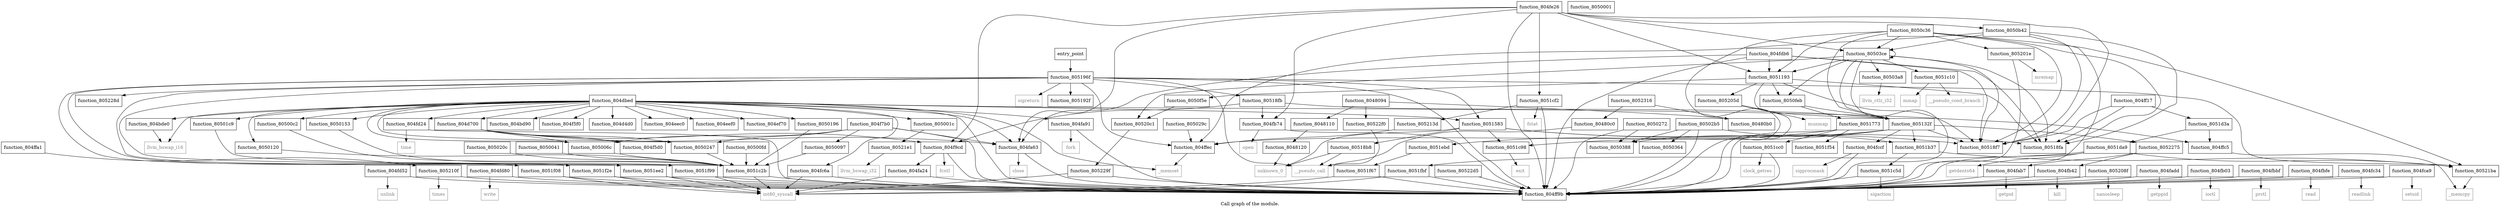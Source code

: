 digraph "Call graph of the module." {
  label="Call graph of the module.";
  node [shape=record];

  Node_function_804fd24 [label="{function_804fd24}"];
  Node_function_804fccf [label="{function_804fccf}"];
  Node_function_8050120 [label="{function_8050120}"];
  Node_function_8051193 [label="{function_8051193}"];
  Node_function_8050153 [label="{function_8050153}"];
  Node_function_804fd52 [label="{function_804fd52}"];
  Node_function_8051b37 [label="{function_8051b37}"];
  Node_function_804fd80 [label="{function_804fd80}"];
  Node_function_804fdb6 [label="{function_804fdb6}"];
  Node_function_804fe26 [label="{function_804fe26}"];
  Node_function_804ff17 [label="{function_804ff17}"];
  Node_function_804ff9b [label="{function_804ff9b}"];
  Node_function_8050364 [label="{function_8050364}"];
  Node_function_804ffa1 [label="{function_804ffa1}"];
  Node_function_805192f [label="{function_805192f}"];
  Node_function_804ffc5 [label="{function_804ffc5}"];
  Node_function_805132f [label="{function_805132f}"];
  Node_function_8050196 [label="{function_8050196}"];
  Node_function_80501c9 [label="{function_80501c9}"];
  Node_function_8050388 [label="{function_8050388}"];
  Node_function_804ffec [label="{function_804ffec}"];
  Node_function_8050001 [label="{function_8050001}"];
  Node_function_805001c [label="{function_805001c}"];
  Node_function_80503a8 [label="{function_80503a8}"];
  Node_function_8051583 [label="{function_8051583}"];
  Node_function_805020c [label="{function_805020c}"];
  Node_function_8051773 [label="{function_8051773}"];
  Node_function_80518b8 [label="{function_80518b8}"];
  Node_function_8050247 [label="{function_8050247}"];
  Node_function_80518f7 [label="{function_80518f7}"];
  Node_function_80503ce [label="{function_80503ce}"];
  Node_function_8050041 [label="{function_8050041}"];
  Node_function_8050097 [label="{function_8050097}"];
  Node_function_8051c10 [label="{function_8051c10}"];
  Node_function_8050272 [label="{function_8050272}"];
  Node_function_8051c2b [label="{function_8051c2b}"];
  Node_function_80518fa [label="{function_80518fa}"];
  Node_function_805029c [label="{function_805029c}"];
  Node_function_805006c [label="{function_805006c}"];
  Node_function_805196f [label="{function_805196f}"];
  Node_function_80500c2 [label="{function_80500c2}"];
  Node_function_8050b42 [label="{function_8050b42}"];
  Node_function_80502b5 [label="{function_80502b5}"];
  Node_function_80518fb [label="{function_80518fb}"];
  Node_function_8050c36 [label="{function_8050c36}"];
  Node_function_8050f5e [label="{function_8050f5e}"];
  Node_function_80500fd [label="{function_80500fd}"];
  Node_time [color="gray50", fontcolor="gray50", label="{time}"];
  Node_function_8051c5d [label="{function_8051c5d}"];
  Node_function_8051c98 [label="{function_8051c98}"];
  Node_function_8051cc0 [label="{function_8051cc0}"];
  Node_function_8051cf2 [label="{function_8051cf2}"];
  Node_function_8051d3a [label="{function_8051d3a}"];
  Node_function_8051da9 [label="{function_8051da9}"];
  Node_function_8051ebd [label="{function_8051ebd}"];
  Node_function_8051ee2 [label="{function_8051ee2}"];
  Node_function_8051f08 [label="{function_8051f08}"];
  Node_function_8051f2e [label="{function_8051f2e}"];
  Node_function_8051f54 [label="{function_8051f54}"];
  Node_function_8051f67 [label="{function_8051f67}"];
  Node_function_8051f99 [label="{function_8051f99}"];
  Node_function_8051fbf [label="{function_8051fbf}"];
  Node_function_805201e [label="{function_805201e}"];
  Node_function_805205d [label="{function_805205d}"];
  Node_function_805208f [label="{function_805208f}"];
  Node_function_80520c1 [label="{function_80520c1}"];
  Node_function_805210f [label="{function_805210f}"];
  Node_function_805213d [label="{function_805213d}"];
  Node_function_80521ba [label="{function_80521ba}"];
  Node_function_80521e1 [label="{function_80521e1}"];
  Node_function_8052275 [label="{function_8052275}"];
  Node_function_805228d [label="{function_805228d}"];
  Node_function_805229f [label="{function_805229f}"];
  Node_function_80522d5 [label="{function_80522d5}"];
  Node_function_80522f0 [label="{function_80522f0}"];
  Node_function_8052316 [label="{function_8052316}"];
  Node_llvm_bswap_i32 [color="gray50", fontcolor="gray50", label="{llvm_bswap_i32}"];
  Node_llvm_ctlz_i32 [color="gray50", fontcolor="gray50", label="{llvm_ctlz_i32}"];
  Node__memset [color="gray50", fontcolor="gray50", label="{_memset}"];
  Node__memcpy [color="gray50", fontcolor="gray50", label="{_memcpy}"];
  Node_llvm_bswap_i16 [color="gray50", fontcolor="gray50", label="{llvm_bswap_i16}"];
  Node_unknown_0 [color="gray50", fontcolor="gray50", label="{unknown_0}"];
  Node_fcntl [color="gray50", fontcolor="gray50", label="{fcntl}"];
  Node_int80_syscall [color="gray50", fontcolor="gray50", label="{int80_syscall}"];
  Node_close [color="gray50", fontcolor="gray50", label="{close}"];
  Node_fork [color="gray50", fontcolor="gray50", label="{fork}"];
  Node_getpid [color="gray50", fontcolor="gray50", label="{getpid}"];
  Node_getppid [color="gray50", fontcolor="gray50", label="{getppid}"];
  Node_ioctl [color="gray50", fontcolor="gray50", label="{ioctl}"];
  Node_kill [color="gray50", fontcolor="gray50", label="{kill}"];
  Node_open [color="gray50", fontcolor="gray50", label="{open}"];
  Node_prctl [color="gray50", fontcolor="gray50", label="{prctl}"];
  Node_read [color="gray50", fontcolor="gray50", label="{read}"];
  Node_readlink [color="gray50", fontcolor="gray50", label="{readlink}"];
  Node_setsid [color="gray50", fontcolor="gray50", label="{setsid}"];
  Node_sigprocmask [color="gray50", fontcolor="gray50", label="{sigprocmask}"];
  Node_unlink [color="gray50", fontcolor="gray50", label="{unlink}"];
  Node_write [color="gray50", fontcolor="gray50", label="{write}"];
  Node_sigreturn [color="gray50", fontcolor="gray50", label="{sigreturn}"];
  Node_mmap [color="gray50", fontcolor="gray50", label="{mmap}"];
  Node_sigaction [color="gray50", fontcolor="gray50", label="{sigaction}"];
  Node_exit [color="gray50", fontcolor="gray50", label="{exit}"];
  Node_clock_getres [color="gray50", fontcolor="gray50", label="{clock_getres}"];
  Node_fstat [color="gray50", fontcolor="gray50", label="{fstat}"];
  Node_getdents64 [color="gray50", fontcolor="gray50", label="{getdents64}"];
  Node_mremap [color="gray50", fontcolor="gray50", label="{mremap}"];
  Node_munmap [color="gray50", fontcolor="gray50", label="{munmap}"];
  Node_nanosleep [color="gray50", fontcolor="gray50", label="{nanosleep}"];
  Node_times [color="gray50", fontcolor="gray50", label="{times}"];
  Node_function_8050feb [label="{function_8050feb}"];
  Node___pseudo_call [color="gray50", fontcolor="gray50", label="{__pseudo_call}"];
  Node___pseudo_cond_branch [color="gray50", fontcolor="gray50", label="{__pseudo_cond_branch}"];
  Node_function_8048094 [label="{function_8048094}"];
  Node_function_80480b0 [label="{function_80480b0}"];
  Node_function_80480c0 [label="{function_80480c0}"];
  Node_function_8048110 [label="{function_8048110}"];
  Node_function_8048120 [label="{function_8048120}"];
  Node_entry_point [label="{entry_point}"];
  Node_function_804bd90 [label="{function_804bd90}"];
  Node_function_804f5f0 [label="{function_804f5f0}"];
  Node_function_804bde0 [label="{function_804bde0}"];
  Node_function_804d4d0 [label="{function_804d4d0}"];
  Node_function_804d700 [label="{function_804d700}"];
  Node_function_804dbed [label="{function_804dbed}"];
  Node_function_804eec0 [label="{function_804eec0}"];
  Node_function_804eef0 [label="{function_804eef0}"];
  Node_function_804ef70 [label="{function_804ef70}"];
  Node_function_804f5d0 [label="{function_804f5d0}"];
  Node_function_804f7b0 [label="{function_804f7b0}"];
  Node_function_804f9cd [label="{function_804f9cd}"];
  Node_function_804fa24 [label="{function_804fa24}"];
  Node_function_804fa63 [label="{function_804fa63}"];
  Node_function_804fa91 [label="{function_804fa91}"];
  Node_function_804fab7 [label="{function_804fab7}"];
  Node_function_804fadd [label="{function_804fadd}"];
  Node_function_804fb03 [label="{function_804fb03}"];
  Node_function_804fb42 [label="{function_804fb42}"];
  Node_function_804fb74 [label="{function_804fb74}"];
  Node_function_804fbbf [label="{function_804fbbf}"];
  Node_function_804fbfe [label="{function_804fbfe}"];
  Node_function_804fc34 [label="{function_804fc34}"];
  Node_function_804fc6a [label="{function_804fc6a}"];
  Node_function_804fca9 [label="{function_804fca9}"];
  Node_function_804fd24 -> Node_function_804ff9b;
  Node_function_804fd24 -> Node_time;
  Node_function_804fccf -> Node_function_804ff9b;
  Node_function_804fccf -> Node_sigprocmask;
  Node_function_8050120 -> Node_function_8051c2b;
  Node_function_8051193 -> Node_function_805132f;
  Node_function_8051193 -> Node_function_80518f7;
  Node_function_8051193 -> Node_function_80518fa;
  Node_function_8051193 -> Node_function_8050f5e;
  Node_function_8051193 -> Node_function_805205d;
  Node_function_8051193 -> Node_function_8050feb;
  Node_function_8050153 -> Node_function_8051c2b;
  Node_function_804fd52 -> Node_function_804ff9b;
  Node_function_804fd52 -> Node_unlink;
  Node_function_8051b37 -> Node_function_8051c5d;
  Node_function_8051b37 -> Node_function_80521ba;
  Node_function_804fd80 -> Node_function_804ff9b;
  Node_function_804fd80 -> Node_write;
  Node_function_804fdb6 -> Node_function_8051193;
  Node_function_804fdb6 -> Node_function_804ff9b;
  Node_function_804fdb6 -> Node_function_80518f7;
  Node_function_804fdb6 -> Node_function_80518fa;
  Node_function_804fdb6 -> Node_function_804fa63;
  Node_function_804fe26 -> Node_function_8051193;
  Node_function_804fe26 -> Node_function_804ff9b;
  Node_function_804fe26 -> Node_function_80518f7;
  Node_function_804fe26 -> Node_function_80503ce;
  Node_function_804fe26 -> Node_function_8050b42;
  Node_function_804fe26 -> Node_function_8051cf2;
  Node_function_804fe26 -> Node_function_804f9cd;
  Node_function_804fe26 -> Node_function_804fa63;
  Node_function_804fe26 -> Node_function_804fb74;
  Node_function_804ff17 -> Node_function_80518f7;
  Node_function_804ff17 -> Node_function_80518fa;
  Node_function_804ff17 -> Node_function_8051d3a;
  Node_function_804ffa1 -> Node_function_805210f;
  Node_function_804ffc5 -> Node__memcpy;
  Node_function_805132f -> Node_function_804fccf;
  Node_function_805132f -> Node_function_8051b37;
  Node_function_805132f -> Node_function_8050388;
  Node_function_805132f -> Node_function_804ffec;
  Node_function_805132f -> Node_function_80518f7;
  Node_function_805132f -> Node_function_8051c98;
  Node_function_805132f -> Node_function_8052275;
  Node_function_8050196 -> Node_function_8051c2b;
  Node_function_80501c9 -> Node_function_8051c2b;
  Node_function_804ffec -> Node__memset;
  Node_function_805001c -> Node_function_80521e1;
  Node_function_80503a8 -> Node_llvm_ctlz_i32;
  Node_function_8051583 -> Node_function_80518b8;
  Node_function_8051583 -> Node_function_80518f7;
  Node_function_8051583 -> Node_function_80518fa;
  Node_function_8051583 -> Node_function_8051c98;
  Node_function_8051583 -> Node_unknown_0;
  Node_function_805020c -> Node_function_8051c2b;
  Node_function_8051773 -> Node_function_804ff9b;
  Node_function_8051773 -> Node_function_8051cc0;
  Node_function_8051773 -> Node_function_8051ebd;
  Node_function_8051773 -> Node_function_8051f54;
  Node_function_80518b8 -> Node_unknown_0;
  Node_function_80518b8 -> Node___pseudo_call;
  Node_function_8050247 -> Node_function_8051c2b;
  Node_function_80503ce -> Node_function_8051193;
  Node_function_80503ce -> Node_function_804ff9b;
  Node_function_80503ce -> Node_function_805132f;
  Node_function_80503ce -> Node_function_80503a8;
  Node_function_80503ce -> Node_function_80518f7;
  Node_function_80503ce -> Node_function_80503ce;
  Node_function_80503ce -> Node_function_8051c10;
  Node_function_80503ce -> Node_function_80518fa;
  Node_function_80503ce -> Node_function_80520c1;
  Node_function_80503ce -> Node_function_8050feb;
  Node_function_8050041 -> Node_function_8051c2b;
  Node_function_8050097 -> Node_function_8051c2b;
  Node_function_8051c10 -> Node_mmap;
  Node_function_8051c10 -> Node___pseudo_cond_branch;
  Node_function_8050272 -> Node_function_804ff9b;
  Node_function_8050272 -> Node_function_8050388;
  Node_function_8051c2b -> Node_function_804ff9b;
  Node_function_8051c2b -> Node_int80_syscall;
  Node_function_805029c -> Node_function_804ffec;
  Node_function_805006c -> Node_function_8051c2b;
  Node_function_805196f -> Node_function_804ff9b;
  Node_function_805196f -> Node_function_805192f;
  Node_function_805196f -> Node_function_804ffec;
  Node_function_805196f -> Node_function_8051583;
  Node_function_805196f -> Node_function_80518fb;
  Node_function_805196f -> Node_function_8051ee2;
  Node_function_805196f -> Node_function_8051f08;
  Node_function_805196f -> Node_function_8051f2e;
  Node_function_805196f -> Node_function_8051f99;
  Node_function_805196f -> Node_function_80521ba;
  Node_function_805196f -> Node_function_805228d;
  Node_function_805196f -> Node_sigreturn;
  Node_function_805196f -> Node___pseudo_call;
  Node_function_80500c2 -> Node_function_8051c2b;
  Node_function_8050b42 -> Node_function_804ff9b;
  Node_function_8050b42 -> Node_function_804ffec;
  Node_function_8050b42 -> Node_function_80518f7;
  Node_function_8050b42 -> Node_function_80503ce;
  Node_function_8050b42 -> Node_function_80518fa;
  Node_function_80502b5 -> Node_function_8051b37;
  Node_function_80502b5 -> Node_function_804ff9b;
  Node_function_80502b5 -> Node_function_8050364;
  Node_function_80502b5 -> Node_function_8050388;
  Node_function_80518fb -> Node_function_805132f;
  Node_function_80518fb -> Node_function_804f9cd;
  Node_function_80518fb -> Node_function_804fb74;
  Node_function_8050c36 -> Node_function_8051193;
  Node_function_8050c36 -> Node_function_804ff9b;
  Node_function_8050c36 -> Node_function_805132f;
  Node_function_8050c36 -> Node_function_80518f7;
  Node_function_8050c36 -> Node_function_80503ce;
  Node_function_8050c36 -> Node_function_80518fa;
  Node_function_8050c36 -> Node_function_805201e;
  Node_function_8050c36 -> Node_function_80521ba;
  Node_function_8050f5e -> Node_function_80520c1;
  Node_function_80500fd -> Node_function_8051c2b;
  Node_function_8051c5d -> Node_function_804ff9b;
  Node_function_8051c5d -> Node_sigaction;
  Node_function_8051c98 -> Node_exit;
  Node_function_8051cc0 -> Node_function_804ff9b;
  Node_function_8051cc0 -> Node_clock_getres;
  Node_function_8051cf2 -> Node_function_804ff9b;
  Node_function_8051cf2 -> Node_function_805213d;
  Node_function_8051cf2 -> Node_fstat;
  Node_function_8051d3a -> Node_function_804ffc5;
  Node_function_8051d3a -> Node_function_8051da9;
  Node_function_8051da9 -> Node_function_804ff9b;
  Node_function_8051da9 -> Node_function_8051fbf;
  Node_function_8051da9 -> Node_function_80521ba;
  Node_function_8051da9 -> Node_getdents64;
  Node_function_8051ebd -> Node_function_8051f67;
  Node_function_8051ee2 -> Node_function_804ff9b;
  Node_function_8051ee2 -> Node_int80_syscall;
  Node_function_8051f08 -> Node_function_804ff9b;
  Node_function_8051f08 -> Node_int80_syscall;
  Node_function_8051f2e -> Node_function_804ff9b;
  Node_function_8051f2e -> Node_int80_syscall;
  Node_function_8051f67 -> Node_function_804ff9b;
  Node_function_8051f67 -> Node_int80_syscall;
  Node_function_8051f99 -> Node_function_804ff9b;
  Node_function_8051f99 -> Node_int80_syscall;
  Node_function_8051fbf -> Node_function_804ff9b;
  Node_function_8051fbf -> Node_int80_syscall;
  Node_function_805201e -> Node_function_804ff9b;
  Node_function_805201e -> Node_mremap;
  Node_function_805205d -> Node_function_804ff9b;
  Node_function_805205d -> Node_munmap;
  Node_function_805208f -> Node_function_804ff9b;
  Node_function_805208f -> Node_nanosleep;
  Node_function_80520c1 -> Node_function_805229f;
  Node_function_805210f -> Node_function_804ff9b;
  Node_function_805210f -> Node_times;
  Node_function_805213d -> Node_function_804ffec;
  Node_function_80521ba -> Node__memcpy;
  Node_function_80521e1 -> Node_llvm_bswap_i32;
  Node_function_8052275 -> Node_function_804fab7;
  Node_function_8052275 -> Node_function_804fb42;
  Node_function_805229f -> Node_function_804ff9b;
  Node_function_805229f -> Node_int80_syscall;
  Node_function_80522d5 -> Node_function_804ff9b;
  Node_function_80522f0 -> Node___pseudo_call;
  Node_function_8052316 -> Node_function_80480b0;
  Node_function_8052316 -> Node_function_80480c0;
  Node_function_8050feb -> Node_function_805132f;
  Node_function_8050feb -> Node_function_8051773;
  Node_function_8048094 -> Node_function_80522f0;
  Node_function_8048094 -> Node_function_80480b0;
  Node_function_8048094 -> Node_function_8048110;
  Node_function_80480c0 -> Node___pseudo_call;
  Node_function_8048110 -> Node_function_8048120;
  Node_function_8048120 -> Node_unknown_0;
  Node_entry_point -> Node_function_805196f;
  Node_function_804bde0 -> Node_llvm_bswap_i16;
  Node_function_804d700 -> Node_function_8050247;
  Node_function_804d700 -> Node_function_805006c;
  Node_function_804d700 -> Node_function_804f5d0;
  Node_function_804d700 -> Node_function_804f9cd;
  Node_function_804d700 -> Node_function_804fa63;
  Node_function_804dbed -> Node_function_804fd24;
  Node_function_804dbed -> Node_function_8050120;
  Node_function_804dbed -> Node_function_8050153;
  Node_function_804dbed -> Node_function_804ff9b;
  Node_function_804dbed -> Node_function_804ffc5;
  Node_function_804dbed -> Node_function_8050196;
  Node_function_804dbed -> Node_function_80501c9;
  Node_function_804dbed -> Node_function_805001c;
  Node_function_804dbed -> Node_function_8051583;
  Node_function_804dbed -> Node_function_8050247;
  Node_function_804dbed -> Node_function_805006c;
  Node_function_804dbed -> Node_function_80500c2;
  Node_function_804dbed -> Node__memset;
  Node_function_804dbed -> Node_llvm_bswap_i16;
  Node_function_804dbed -> Node_function_804bd90;
  Node_function_804dbed -> Node_function_804f5f0;
  Node_function_804dbed -> Node_function_804bde0;
  Node_function_804dbed -> Node_function_804d4d0;
  Node_function_804dbed -> Node_function_804d700;
  Node_function_804dbed -> Node_function_804eec0;
  Node_function_804dbed -> Node_function_804eef0;
  Node_function_804dbed -> Node_function_804ef70;
  Node_function_804dbed -> Node_function_804fa63;
  Node_function_804dbed -> Node_function_804fa91;
  Node_function_804dbed -> Node_function_804fc6a;
  Node_function_804f7b0 -> Node_function_804ff9b;
  Node_function_804f7b0 -> Node_function_8050247;
  Node_function_804f7b0 -> Node_function_8050097;
  Node_function_804f7b0 -> Node_function_805006c;
  Node_function_804f7b0 -> Node_function_804fa63;
  Node_function_804f9cd -> Node_function_804ff9b;
  Node_function_804f9cd -> Node_fcntl;
  Node_function_804f9cd -> Node_function_804fa24;
  Node_function_804fa24 -> Node_function_804ff9b;
  Node_function_804fa24 -> Node_int80_syscall;
  Node_function_804fa63 -> Node_function_804ff9b;
  Node_function_804fa63 -> Node_close;
  Node_function_804fa91 -> Node_function_804ff9b;
  Node_function_804fa91 -> Node_fork;
  Node_function_804fab7 -> Node_function_804ff9b;
  Node_function_804fab7 -> Node_getpid;
  Node_function_804fadd -> Node_function_804ff9b;
  Node_function_804fadd -> Node_getppid;
  Node_function_804fb03 -> Node_function_804ff9b;
  Node_function_804fb03 -> Node_ioctl;
  Node_function_804fb42 -> Node_function_804ff9b;
  Node_function_804fb42 -> Node_kill;
  Node_function_804fb74 -> Node_function_804ff9b;
  Node_function_804fb74 -> Node_open;
  Node_function_804fbbf -> Node_function_804ff9b;
  Node_function_804fbbf -> Node_prctl;
  Node_function_804fbfe -> Node_function_804ff9b;
  Node_function_804fbfe -> Node_read;
  Node_function_804fc34 -> Node_function_804ff9b;
  Node_function_804fc34 -> Node_readlink;
  Node_function_804fc6a -> Node_function_804ff9b;
  Node_function_804fc6a -> Node_int80_syscall;
  Node_function_804fca9 -> Node_function_804ff9b;
  Node_function_804fca9 -> Node_setsid;
}
